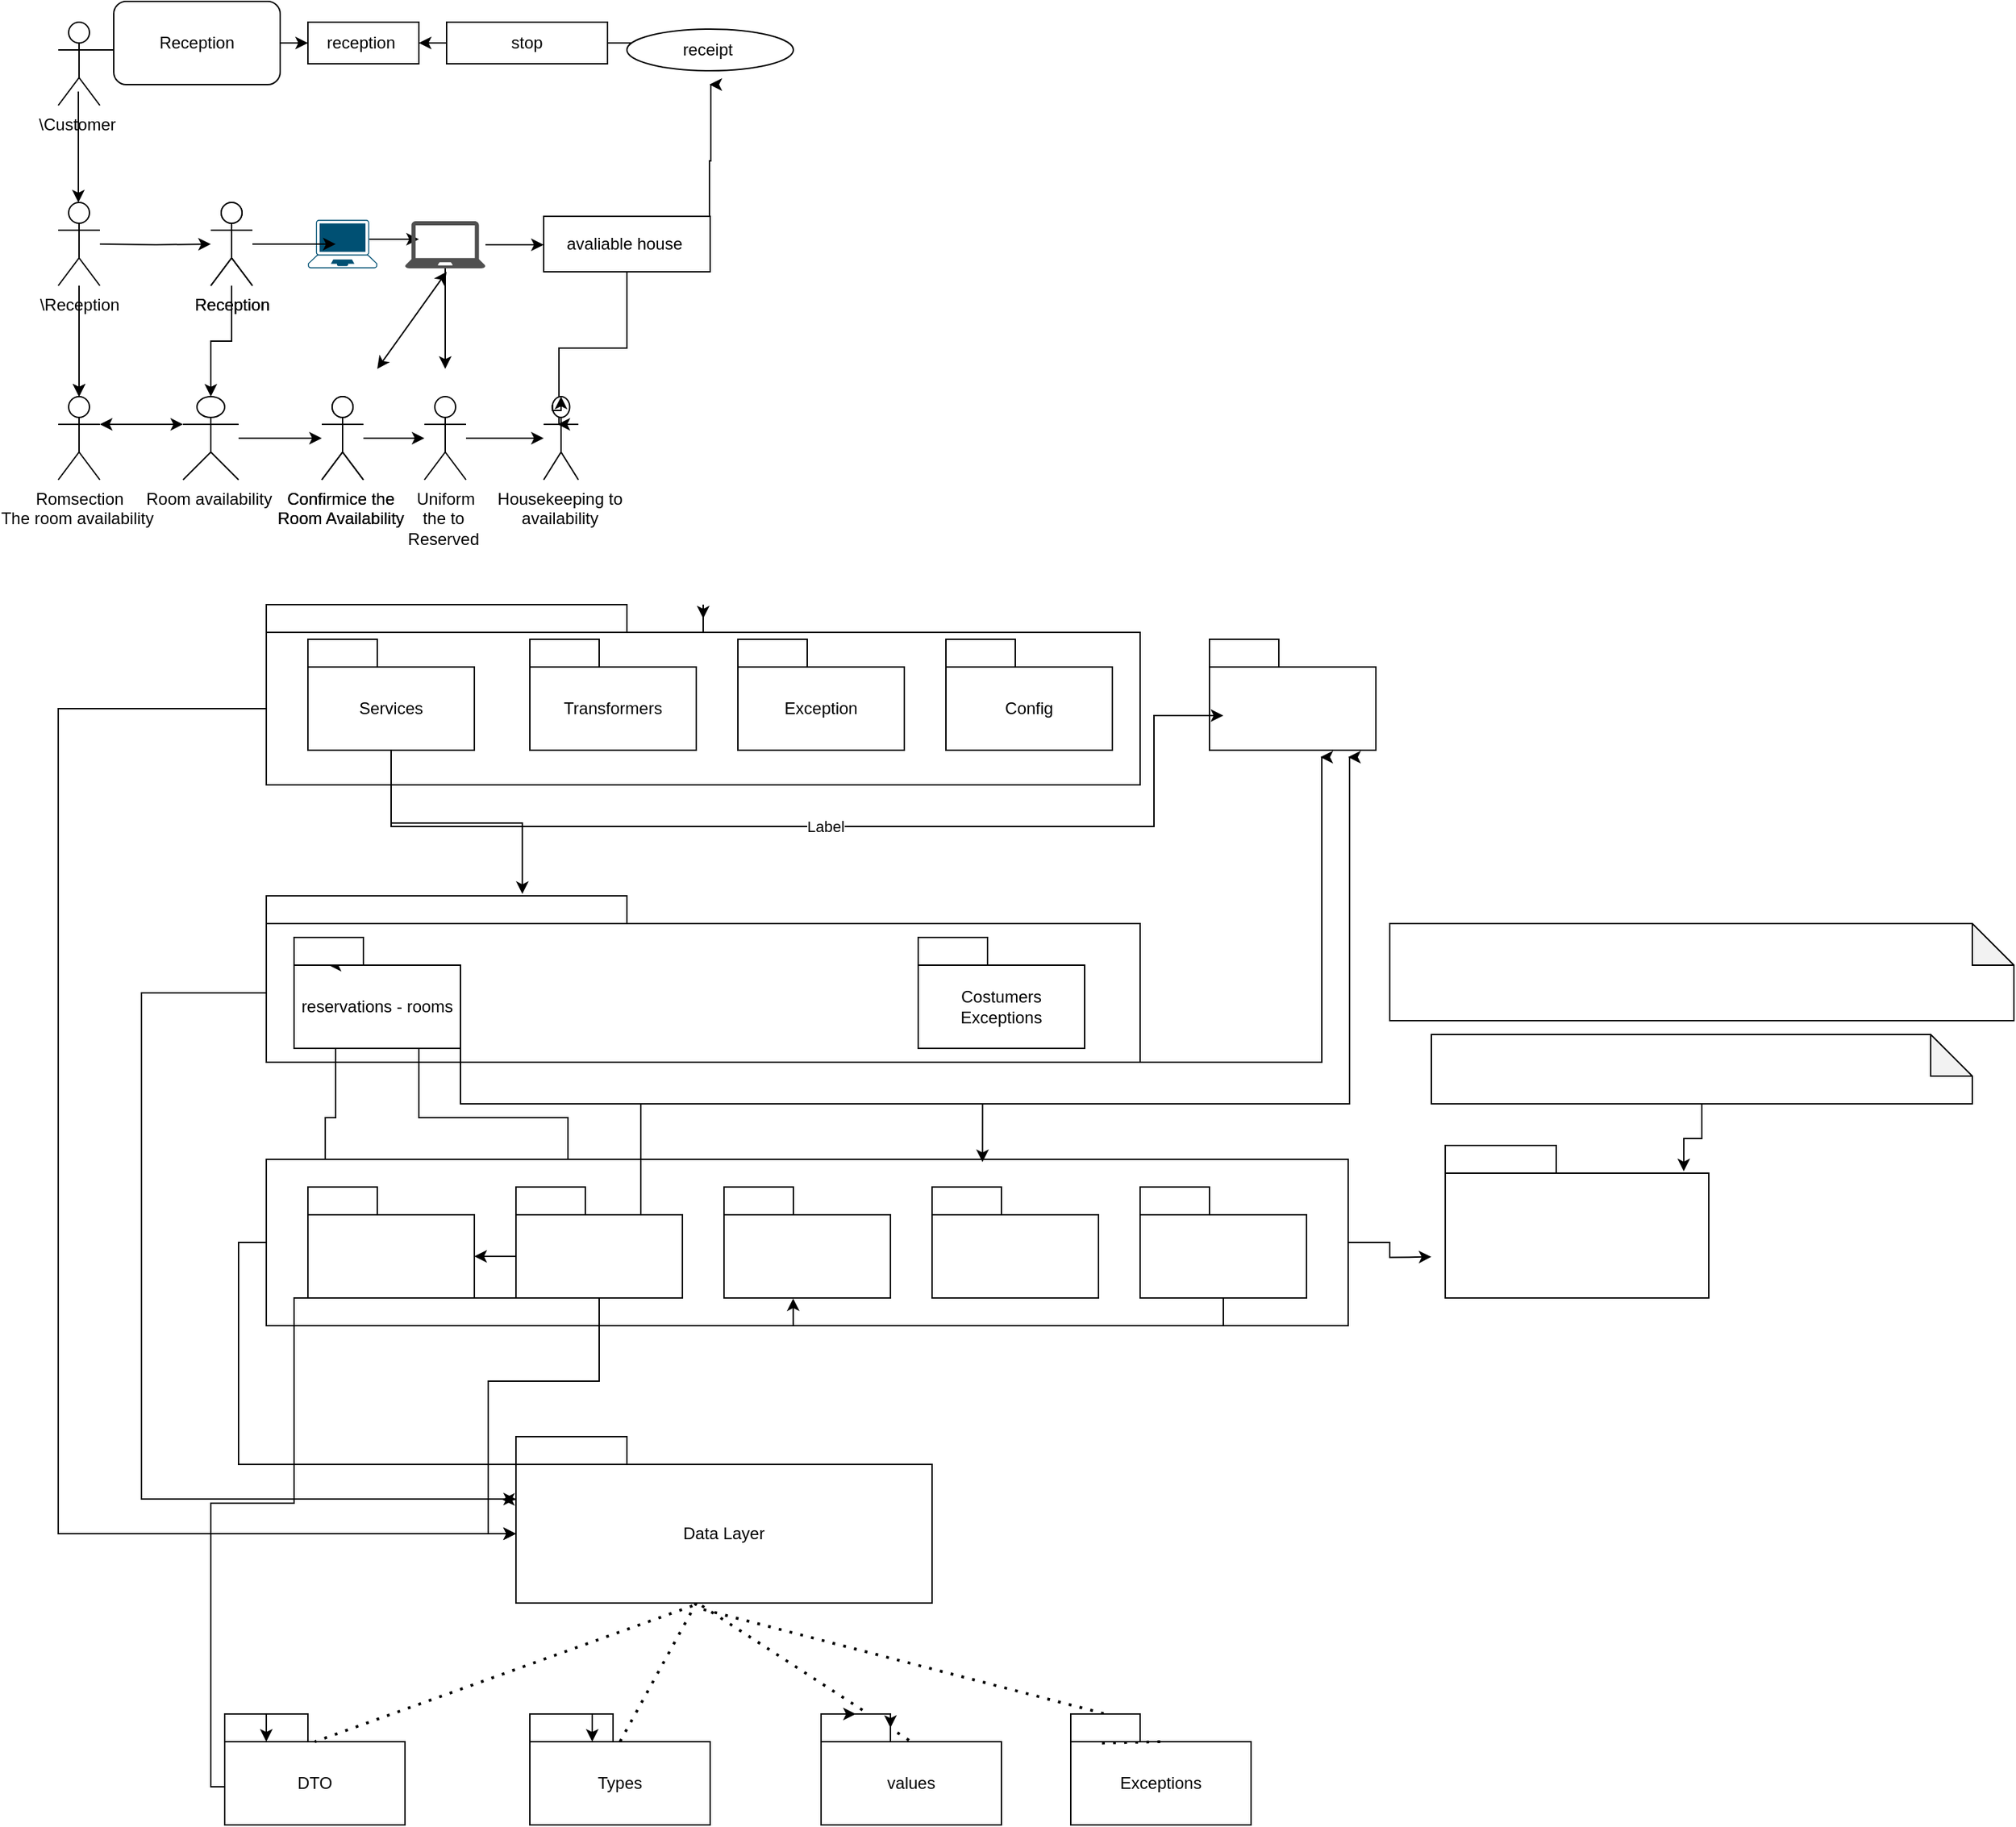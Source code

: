 <mxfile version="26.0.5">
  <diagram name="Page-1" id="pwZF1fmiWI_HokIm1GMl">
    <mxGraphModel dx="1094" dy="617" grid="1" gridSize="10" guides="1" tooltips="1" connect="1" arrows="1" fold="1" page="1" pageScale="1" pageWidth="850" pageHeight="1100" math="0" shadow="0">
      <root>
        <mxCell id="0" />
        <mxCell id="1" parent="0" />
        <mxCell id="9j3O-kGa8PUBj-ueTTgq-31" style="edgeStyle=orthogonalEdgeStyle;rounded=0;orthogonalLoop=1;jettySize=auto;html=1;entryX=0;entryY=0.5;entryDx=0;entryDy=0;" edge="1" parent="1">
          <mxGeometry relative="1" as="geometry">
            <mxPoint x="80" y="170" as="sourcePoint" />
            <mxPoint x="160" y="170" as="targetPoint" />
          </mxGeometry>
        </mxCell>
        <mxCell id="9j3O-kGa8PUBj-ueTTgq-32" style="edgeStyle=orthogonalEdgeStyle;rounded=0;orthogonalLoop=1;jettySize=auto;html=1;" edge="1" parent="1">
          <mxGeometry relative="1" as="geometry">
            <mxPoint x="64.5" y="280" as="targetPoint" />
            <mxPoint x="64.5" y="200" as="sourcePoint" />
          </mxGeometry>
        </mxCell>
        <mxCell id="9j3O-kGa8PUBj-ueTTgq-37" value="" style="edgeStyle=orthogonalEdgeStyle;rounded=0;orthogonalLoop=1;jettySize=auto;html=1;" edge="1" parent="1" target="9j3O-kGa8PUBj-ueTTgq-36">
          <mxGeometry relative="1" as="geometry">
            <mxPoint x="80" y="310" as="sourcePoint" />
          </mxGeometry>
        </mxCell>
        <mxCell id="9j3O-kGa8PUBj-ueTTgq-36" value="Reception" style="shape=umlActor;verticalLabelPosition=bottom;verticalAlign=top;html=1;outlineConnect=0;" vertex="1" parent="1">
          <mxGeometry x="160" y="280" width="30" height="60" as="geometry" />
        </mxCell>
        <mxCell id="9j3O-kGa8PUBj-ueTTgq-41" style="edgeStyle=orthogonalEdgeStyle;rounded=0;orthogonalLoop=1;jettySize=auto;html=1;exitX=0.885;exitY=0.4;exitDx=0;exitDy=0;exitPerimeter=0;" edge="1" parent="1" source="9j3O-kGa8PUBj-ueTTgq-38">
          <mxGeometry relative="1" as="geometry">
            <mxPoint x="310" y="307" as="targetPoint" />
          </mxGeometry>
        </mxCell>
        <mxCell id="9j3O-kGa8PUBj-ueTTgq-38" value="" style="points=[[0.13,0.02,0],[0.5,0,0],[0.87,0.02,0],[0.885,0.4,0],[0.985,0.985,0],[0.5,1,0],[0.015,0.985,0],[0.115,0.4,0]];verticalLabelPosition=bottom;sketch=0;html=1;verticalAlign=top;aspect=fixed;align=center;pointerEvents=1;shape=mxgraph.cisco19.laptop;fillColor=#005073;strokeColor=none;" vertex="1" parent="1">
          <mxGeometry x="230" y="292.5" width="50" height="35" as="geometry" />
        </mxCell>
        <mxCell id="9j3O-kGa8PUBj-ueTTgq-86" value="" style="edgeStyle=orthogonalEdgeStyle;rounded=0;orthogonalLoop=1;jettySize=auto;html=1;" edge="1" parent="1" source="9j3O-kGa8PUBj-ueTTgq-39" target="9j3O-kGa8PUBj-ueTTgq-81">
          <mxGeometry relative="1" as="geometry" />
        </mxCell>
        <mxCell id="9j3O-kGa8PUBj-ueTTgq-39" value="Reception" style="rounded=1;whiteSpace=wrap;html=1;" vertex="1" parent="1">
          <mxGeometry x="90" y="135" width="120" height="60" as="geometry" />
        </mxCell>
        <mxCell id="9j3O-kGa8PUBj-ueTTgq-40" style="edgeStyle=orthogonalEdgeStyle;rounded=0;orthogonalLoop=1;jettySize=auto;html=1;entryX=0.4;entryY=0.5;entryDx=0;entryDy=0;entryPerimeter=0;" edge="1" parent="1" source="9j3O-kGa8PUBj-ueTTgq-36" target="9j3O-kGa8PUBj-ueTTgq-38">
          <mxGeometry relative="1" as="geometry" />
        </mxCell>
        <mxCell id="9j3O-kGa8PUBj-ueTTgq-43" style="edgeStyle=orthogonalEdgeStyle;rounded=0;orthogonalLoop=1;jettySize=auto;html=1;" edge="1" parent="1" source="9j3O-kGa8PUBj-ueTTgq-42">
          <mxGeometry relative="1" as="geometry">
            <mxPoint x="400" y="310.5" as="targetPoint" />
          </mxGeometry>
        </mxCell>
        <mxCell id="9j3O-kGa8PUBj-ueTTgq-45" style="edgeStyle=orthogonalEdgeStyle;rounded=0;orthogonalLoop=1;jettySize=auto;html=1;" edge="1" parent="1" source="9j3O-kGa8PUBj-ueTTgq-42">
          <mxGeometry relative="1" as="geometry">
            <mxPoint x="329" y="400" as="targetPoint" />
          </mxGeometry>
        </mxCell>
        <mxCell id="9j3O-kGa8PUBj-ueTTgq-42" value="" style="sketch=0;pointerEvents=1;shadow=0;dashed=0;html=1;strokeColor=none;fillColor=#505050;labelPosition=center;verticalLabelPosition=bottom;verticalAlign=top;outlineConnect=0;align=center;shape=mxgraph.office.devices.laptop;" vertex="1" parent="1">
          <mxGeometry x="300" y="293.5" width="58" height="34" as="geometry" />
        </mxCell>
        <mxCell id="9j3O-kGa8PUBj-ueTTgq-44" value="" style="endArrow=classic;startArrow=classic;html=1;rounded=0;" edge="1" parent="1">
          <mxGeometry width="50" height="50" relative="1" as="geometry">
            <mxPoint x="280" y="400" as="sourcePoint" />
            <mxPoint x="330" y="330" as="targetPoint" />
          </mxGeometry>
        </mxCell>
        <mxCell id="9j3O-kGa8PUBj-ueTTgq-75" style="edgeStyle=orthogonalEdgeStyle;rounded=0;orthogonalLoop=1;jettySize=auto;html=1;" edge="1" parent="1" source="9j3O-kGa8PUBj-ueTTgq-46">
          <mxGeometry relative="1" as="geometry">
            <mxPoint x="410" y="440" as="targetPoint" />
            <Array as="points">
              <mxPoint x="460" y="385" />
              <mxPoint x="411" y="385" />
            </Array>
          </mxGeometry>
        </mxCell>
        <mxCell id="9j3O-kGa8PUBj-ueTTgq-76" style="edgeStyle=orthogonalEdgeStyle;rounded=0;orthogonalLoop=1;jettySize=auto;html=1;" edge="1" parent="1">
          <mxGeometry relative="1" as="geometry">
            <mxPoint x="519.5" y="195" as="targetPoint" />
            <mxPoint x="519.5" y="305" as="sourcePoint" />
            <Array as="points">
              <mxPoint x="519.5" y="250" />
              <mxPoint x="520.5" y="250" />
            </Array>
          </mxGeometry>
        </mxCell>
        <mxCell id="9j3O-kGa8PUBj-ueTTgq-46" value="avaliable house&amp;nbsp;" style="rounded=0;whiteSpace=wrap;html=1;" vertex="1" parent="1">
          <mxGeometry x="400" y="290" width="120" height="40" as="geometry" />
        </mxCell>
        <mxCell id="9j3O-kGa8PUBj-ueTTgq-55" value="" style="edgeStyle=orthogonalEdgeStyle;rounded=0;orthogonalLoop=1;jettySize=auto;html=1;" edge="1" parent="1" source="9j3O-kGa8PUBj-ueTTgq-50" target="9j3O-kGa8PUBj-ueTTgq-52">
          <mxGeometry relative="1" as="geometry" />
        </mxCell>
        <mxCell id="9j3O-kGa8PUBj-ueTTgq-56" value="" style="edgeStyle=orthogonalEdgeStyle;rounded=0;orthogonalLoop=1;jettySize=auto;html=1;" edge="1" parent="1" source="9j3O-kGa8PUBj-ueTTgq-50" target="9j3O-kGa8PUBj-ueTTgq-52">
          <mxGeometry relative="1" as="geometry" />
        </mxCell>
        <mxCell id="9j3O-kGa8PUBj-ueTTgq-50" value="\Reception" style="shape=umlActor;verticalLabelPosition=bottom;verticalAlign=top;html=1;outlineConnect=0;" vertex="1" parent="1">
          <mxGeometry x="50" y="280" width="30" height="60" as="geometry" />
        </mxCell>
        <mxCell id="9j3O-kGa8PUBj-ueTTgq-52" value="Romsection&lt;div&gt;The room availability&amp;nbsp;&lt;/div&gt;" style="shape=umlActor;verticalLabelPosition=bottom;verticalAlign=top;html=1;outlineConnect=0;" vertex="1" parent="1">
          <mxGeometry x="50" y="420" width="30" height="60" as="geometry" />
        </mxCell>
        <mxCell id="9j3O-kGa8PUBj-ueTTgq-68" value="" style="edgeStyle=orthogonalEdgeStyle;rounded=0;orthogonalLoop=1;jettySize=auto;html=1;" edge="1" parent="1" source="9j3O-kGa8PUBj-ueTTgq-59" target="9j3O-kGa8PUBj-ueTTgq-64">
          <mxGeometry relative="1" as="geometry" />
        </mxCell>
        <mxCell id="9j3O-kGa8PUBj-ueTTgq-57" value="" style="endArrow=classic;startArrow=classic;html=1;rounded=0;entryX=0;entryY=0.333;entryDx=0;entryDy=0;entryPerimeter=0;" edge="1" parent="1" target="9j3O-kGa8PUBj-ueTTgq-59">
          <mxGeometry width="50" height="50" relative="1" as="geometry">
            <mxPoint x="80" y="440" as="sourcePoint" />
            <mxPoint x="140" y="440" as="targetPoint" />
          </mxGeometry>
        </mxCell>
        <mxCell id="9j3O-kGa8PUBj-ueTTgq-59" value="Room availability&amp;nbsp;" style="shape=umlActor;verticalLabelPosition=bottom;verticalAlign=top;html=1;outlineConnect=0;" vertex="1" parent="1">
          <mxGeometry x="140" y="420" width="40" height="60" as="geometry" />
        </mxCell>
        <mxCell id="9j3O-kGa8PUBj-ueTTgq-61" style="edgeStyle=orthogonalEdgeStyle;rounded=0;orthogonalLoop=1;jettySize=auto;html=1;entryX=0.5;entryY=0;entryDx=0;entryDy=0;entryPerimeter=0;" edge="1" parent="1" source="9j3O-kGa8PUBj-ueTTgq-36" target="9j3O-kGa8PUBj-ueTTgq-59">
          <mxGeometry relative="1" as="geometry" />
        </mxCell>
        <mxCell id="9j3O-kGa8PUBj-ueTTgq-63" value="Reception" style="shape=umlActor;verticalLabelPosition=bottom;verticalAlign=top;html=1;outlineConnect=0;" vertex="1" parent="1">
          <mxGeometry x="160" y="280" width="30" height="60" as="geometry" />
        </mxCell>
        <mxCell id="9j3O-kGa8PUBj-ueTTgq-64" value="Confirmice the&amp;nbsp;&lt;div&gt;Room Availability&amp;nbsp;&lt;div&gt;&lt;br&gt;&lt;/div&gt;&lt;/div&gt;" style="shape=umlActor;verticalLabelPosition=bottom;verticalAlign=top;html=1;outlineConnect=0;" vertex="1" parent="1">
          <mxGeometry x="240" y="420" width="30" height="60" as="geometry" />
        </mxCell>
        <mxCell id="9j3O-kGa8PUBj-ueTTgq-72" value="" style="edgeStyle=orthogonalEdgeStyle;rounded=0;orthogonalLoop=1;jettySize=auto;html=1;" edge="1" parent="1" source="9j3O-kGa8PUBj-ueTTgq-69" target="9j3O-kGa8PUBj-ueTTgq-70">
          <mxGeometry relative="1" as="geometry" />
        </mxCell>
        <mxCell id="9j3O-kGa8PUBj-ueTTgq-69" value="Confirmice the&amp;nbsp;&lt;div&gt;Room Availability&amp;nbsp;&lt;div&gt;&lt;br&gt;&lt;/div&gt;&lt;/div&gt;" style="shape=umlActor;verticalLabelPosition=bottom;verticalAlign=top;html=1;outlineConnect=0;" vertex="1" parent="1">
          <mxGeometry x="240" y="420" width="30" height="60" as="geometry" />
        </mxCell>
        <mxCell id="9j3O-kGa8PUBj-ueTTgq-74" value="" style="edgeStyle=orthogonalEdgeStyle;rounded=0;orthogonalLoop=1;jettySize=auto;html=1;" edge="1" parent="1" source="9j3O-kGa8PUBj-ueTTgq-70" target="9j3O-kGa8PUBj-ueTTgq-73">
          <mxGeometry relative="1" as="geometry">
            <Array as="points">
              <mxPoint x="400" y="440" />
              <mxPoint x="400" y="440" />
            </Array>
          </mxGeometry>
        </mxCell>
        <mxCell id="9j3O-kGa8PUBj-ueTTgq-70" value="&lt;div&gt;&lt;div&gt;Uniform&lt;/div&gt;&lt;/div&gt;&lt;div&gt;the to&amp;nbsp;&lt;/div&gt;&lt;div&gt;Reserved&amp;nbsp;&lt;/div&gt;" style="shape=umlActor;verticalLabelPosition=bottom;verticalAlign=top;html=1;outlineConnect=0;" vertex="1" parent="1">
          <mxGeometry x="314" y="420" width="30" height="60" as="geometry" />
        </mxCell>
        <mxCell id="9j3O-kGa8PUBj-ueTTgq-73" value="&lt;div&gt;&lt;div&gt;Housekeeping to&amp;nbsp;&lt;/div&gt;&lt;/div&gt;&lt;div&gt;availability&amp;nbsp;&lt;/div&gt;" style="shape=umlActor;verticalLabelPosition=bottom;verticalAlign=top;html=1;outlineConnect=0;" vertex="1" parent="1">
          <mxGeometry x="400" y="420" width="25" height="60" as="geometry" />
        </mxCell>
        <mxCell id="9j3O-kGa8PUBj-ueTTgq-80" value="" style="edgeStyle=orthogonalEdgeStyle;rounded=0;orthogonalLoop=1;jettySize=auto;html=1;" edge="1" parent="1" source="9j3O-kGa8PUBj-ueTTgq-78" target="9j3O-kGa8PUBj-ueTTgq-79">
          <mxGeometry relative="1" as="geometry" />
        </mxCell>
        <mxCell id="9j3O-kGa8PUBj-ueTTgq-87" value="" style="edgeStyle=orthogonalEdgeStyle;rounded=0;orthogonalLoop=1;jettySize=auto;html=1;" edge="1" parent="1" source="9j3O-kGa8PUBj-ueTTgq-78" target="9j3O-kGa8PUBj-ueTTgq-81">
          <mxGeometry relative="1" as="geometry" />
        </mxCell>
        <mxCell id="9j3O-kGa8PUBj-ueTTgq-78" value="stop" style="rounded=0;whiteSpace=wrap;html=1;" vertex="1" parent="1">
          <mxGeometry x="330" y="150" width="116" height="30" as="geometry" />
        </mxCell>
        <mxCell id="9j3O-kGa8PUBj-ueTTgq-79" value="receipt&amp;nbsp;" style="ellipse;whiteSpace=wrap;html=1;" vertex="1" parent="1">
          <mxGeometry x="460" y="155" width="120" height="30" as="geometry" />
        </mxCell>
        <mxCell id="9j3O-kGa8PUBj-ueTTgq-81" value="reception&amp;nbsp;" style="rounded=0;whiteSpace=wrap;html=1;" vertex="1" parent="1">
          <mxGeometry x="230" y="150" width="80" height="30" as="geometry" />
        </mxCell>
        <mxCell id="9j3O-kGa8PUBj-ueTTgq-58" value="\Customer&amp;nbsp;" style="shape=umlActor;verticalLabelPosition=bottom;verticalAlign=top;html=1;outlineConnect=0;" vertex="1" parent="1">
          <mxGeometry x="50" y="150" width="30" height="60" as="geometry" />
        </mxCell>
        <mxCell id="9j3O-kGa8PUBj-ueTTgq-90" style="edgeStyle=orthogonalEdgeStyle;rounded=0;orthogonalLoop=1;jettySize=auto;html=1;exitX=0.25;exitY=0.1;exitDx=0;exitDy=0;exitPerimeter=0;entryX=0.5;entryY=0;entryDx=0;entryDy=0;entryPerimeter=0;" edge="1" parent="1" source="9j3O-kGa8PUBj-ueTTgq-73" target="9j3O-kGa8PUBj-ueTTgq-73">
          <mxGeometry relative="1" as="geometry">
            <Array as="points">
              <mxPoint x="406" y="430" />
            </Array>
          </mxGeometry>
        </mxCell>
        <mxCell id="9j3O-kGa8PUBj-ueTTgq-93" style="edgeStyle=orthogonalEdgeStyle;rounded=0;orthogonalLoop=1;jettySize=auto;html=1;exitX=0;exitY=0.5;exitDx=0;exitDy=0;entryX=0;entryY=0.5;entryDx=0;entryDy=0;" edge="1" parent="1" source="9j3O-kGa8PUBj-ueTTgq-95" target="9j3O-kGa8PUBj-ueTTgq-165">
          <mxGeometry relative="1" as="geometry">
            <Array as="points">
              <mxPoint x="50" y="645" />
              <mxPoint x="50" y="1240" />
            </Array>
          </mxGeometry>
        </mxCell>
        <mxCell id="9j3O-kGa8PUBj-ueTTgq-94" style="edgeStyle=orthogonalEdgeStyle;rounded=0;orthogonalLoop=1;jettySize=auto;html=1;" edge="1" parent="1" source="9j3O-kGa8PUBj-ueTTgq-95">
          <mxGeometry relative="1" as="geometry">
            <mxPoint x="515" y="580" as="targetPoint" />
          </mxGeometry>
        </mxCell>
        <mxCell id="9j3O-kGa8PUBj-ueTTgq-95" value="" style="rounded=0;whiteSpace=wrap;html=1;" vertex="1" parent="1">
          <mxGeometry x="200" y="590" width="630" height="110" as="geometry" />
        </mxCell>
        <mxCell id="9j3O-kGa8PUBj-ueTTgq-96" value="Services" style="rounded=0;whiteSpace=wrap;html=1;" vertex="1" parent="1">
          <mxGeometry x="230" y="615" width="120" height="60" as="geometry" />
        </mxCell>
        <mxCell id="9j3O-kGa8PUBj-ueTTgq-97" value="Transformers" style="rounded=0;whiteSpace=wrap;html=1;" vertex="1" parent="1">
          <mxGeometry x="390" y="615" width="120" height="60" as="geometry" />
        </mxCell>
        <mxCell id="9j3O-kGa8PUBj-ueTTgq-98" value="Exception" style="rounded=0;whiteSpace=wrap;html=1;" vertex="1" parent="1">
          <mxGeometry x="540" y="615" width="120" height="60" as="geometry" />
        </mxCell>
        <mxCell id="9j3O-kGa8PUBj-ueTTgq-99" value="Config" style="rounded=0;whiteSpace=wrap;html=1;" vertex="1" parent="1">
          <mxGeometry x="690" y="615" width="120" height="60" as="geometry" />
        </mxCell>
        <mxCell id="9j3O-kGa8PUBj-ueTTgq-100" style="edgeStyle=orthogonalEdgeStyle;rounded=0;orthogonalLoop=1;jettySize=auto;html=1;exitX=0;exitY=0.5;exitDx=0;exitDy=0;entryX=0;entryY=0.25;entryDx=0;entryDy=0;" edge="1" parent="1" source="9j3O-kGa8PUBj-ueTTgq-101" target="9j3O-kGa8PUBj-ueTTgq-165">
          <mxGeometry relative="1" as="geometry">
            <Array as="points">
              <mxPoint x="110" y="850" />
              <mxPoint x="110" y="1215" />
            </Array>
          </mxGeometry>
        </mxCell>
        <mxCell id="9j3O-kGa8PUBj-ueTTgq-101" value="" style="rounded=0;whiteSpace=wrap;html=1;" vertex="1" parent="1">
          <mxGeometry x="200" y="800" width="630" height="100" as="geometry" />
        </mxCell>
        <mxCell id="9j3O-kGa8PUBj-ueTTgq-102" style="edgeStyle=orthogonalEdgeStyle;rounded=0;orthogonalLoop=1;jettySize=auto;html=1;exitX=0.75;exitY=1;exitDx=0;exitDy=0;entryX=0.75;entryY=0;entryDx=0;entryDy=0;" edge="1" parent="1" source="9j3O-kGa8PUBj-ueTTgq-105" target="9j3O-kGa8PUBj-ueTTgq-131">
          <mxGeometry relative="1" as="geometry">
            <Array as="points">
              <mxPoint x="310" y="940" />
              <mxPoint x="418" y="940" />
            </Array>
          </mxGeometry>
        </mxCell>
        <mxCell id="9j3O-kGa8PUBj-ueTTgq-103" style="edgeStyle=orthogonalEdgeStyle;rounded=0;orthogonalLoop=1;jettySize=auto;html=1;exitX=0.25;exitY=1;exitDx=0;exitDy=0;entryX=0.25;entryY=0;entryDx=0;entryDy=0;" edge="1" parent="1" source="9j3O-kGa8PUBj-ueTTgq-105" target="9j3O-kGa8PUBj-ueTTgq-130">
          <mxGeometry relative="1" as="geometry" />
        </mxCell>
        <mxCell id="9j3O-kGa8PUBj-ueTTgq-104" style="edgeStyle=orthogonalEdgeStyle;rounded=0;orthogonalLoop=1;jettySize=auto;html=1;exitX=1;exitY=0.5;exitDx=0;exitDy=0;" edge="1" parent="1" source="9j3O-kGa8PUBj-ueTTgq-105">
          <mxGeometry relative="1" as="geometry">
            <mxPoint x="960" y="680" as="targetPoint" />
            <Array as="points">
              <mxPoint x="340" y="900" />
              <mxPoint x="961" y="900" />
              <mxPoint x="961" y="680" />
            </Array>
          </mxGeometry>
        </mxCell>
        <mxCell id="9j3O-kGa8PUBj-ueTTgq-105" value="reservations - rooms" style="rounded=0;whiteSpace=wrap;html=1;" vertex="1" parent="1">
          <mxGeometry x="220" y="830" width="120" height="60" as="geometry" />
        </mxCell>
        <mxCell id="9j3O-kGa8PUBj-ueTTgq-106" value="Costumers Exceptions" style="rounded=0;whiteSpace=wrap;html=1;" vertex="1" parent="1">
          <mxGeometry x="670" y="830" width="120" height="60" as="geometry" />
        </mxCell>
        <mxCell id="9j3O-kGa8PUBj-ueTTgq-107" value="" style="rounded=0;whiteSpace=wrap;html=1;" vertex="1" parent="1">
          <mxGeometry x="220" y="810" width="50" height="20" as="geometry" />
        </mxCell>
        <mxCell id="9j3O-kGa8PUBj-ueTTgq-108" style="edgeStyle=orthogonalEdgeStyle;rounded=0;orthogonalLoop=1;jettySize=auto;html=1;exitX=0.75;exitY=1;exitDx=0;exitDy=0;entryX=0.5;entryY=1;entryDx=0;entryDy=0;" edge="1" parent="1" source="9j3O-kGa8PUBj-ueTTgq-107" target="9j3O-kGa8PUBj-ueTTgq-107">
          <mxGeometry relative="1" as="geometry" />
        </mxCell>
        <mxCell id="9j3O-kGa8PUBj-ueTTgq-109" value="" style="rounded=0;whiteSpace=wrap;html=1;" vertex="1" parent="1">
          <mxGeometry x="220" y="810" width="50" height="20" as="geometry" />
        </mxCell>
        <mxCell id="9j3O-kGa8PUBj-ueTTgq-110" value="" style="whiteSpace=wrap;html=1;" vertex="1" parent="1">
          <mxGeometry x="670" y="810" width="50" height="20" as="geometry" />
        </mxCell>
        <mxCell id="9j3O-kGa8PUBj-ueTTgq-111" value="" style="rounded=0;whiteSpace=wrap;html=1;" vertex="1" parent="1">
          <mxGeometry x="230" y="595" width="50" height="20" as="geometry" />
        </mxCell>
        <mxCell id="9j3O-kGa8PUBj-ueTTgq-112" value="" style="rounded=0;whiteSpace=wrap;html=1;" vertex="1" parent="1">
          <mxGeometry x="390" y="595" width="50" height="20" as="geometry" />
        </mxCell>
        <mxCell id="9j3O-kGa8PUBj-ueTTgq-113" value="" style="rounded=0;whiteSpace=wrap;html=1;" vertex="1" parent="1">
          <mxGeometry x="540" y="595" width="50" height="20" as="geometry" />
        </mxCell>
        <mxCell id="9j3O-kGa8PUBj-ueTTgq-114" value="" style="rounded=0;whiteSpace=wrap;html=1;" vertex="1" parent="1">
          <mxGeometry x="690" y="595" width="50" height="20" as="geometry" />
        </mxCell>
        <mxCell id="9j3O-kGa8PUBj-ueTTgq-115" value="" style="rounded=0;whiteSpace=wrap;html=1;" vertex="1" parent="1">
          <mxGeometry x="880" y="615" width="120" height="60" as="geometry" />
        </mxCell>
        <mxCell id="9j3O-kGa8PUBj-ueTTgq-116" value="" style="rounded=0;whiteSpace=wrap;html=1;" vertex="1" parent="1">
          <mxGeometry x="880" y="595" width="50" height="20" as="geometry" />
        </mxCell>
        <mxCell id="9j3O-kGa8PUBj-ueTTgq-117" value="" style="rounded=0;whiteSpace=wrap;html=1;" vertex="1" parent="1">
          <mxGeometry x="200" y="780" width="260" height="20" as="geometry" />
        </mxCell>
        <mxCell id="9j3O-kGa8PUBj-ueTTgq-118" value="" style="rounded=0;whiteSpace=wrap;html=1;" vertex="1" parent="1">
          <mxGeometry x="200" y="570" width="260" height="20" as="geometry" />
        </mxCell>
        <mxCell id="9j3O-kGa8PUBj-ueTTgq-119" style="edgeStyle=orthogonalEdgeStyle;rounded=0;orthogonalLoop=1;jettySize=auto;html=1;exitX=1;exitY=0.5;exitDx=0;exitDy=0;" edge="1" parent="1" source="9j3O-kGa8PUBj-ueTTgq-121">
          <mxGeometry relative="1" as="geometry">
            <mxPoint x="1040" y="1040.333" as="targetPoint" />
          </mxGeometry>
        </mxCell>
        <mxCell id="9j3O-kGa8PUBj-ueTTgq-120" style="edgeStyle=orthogonalEdgeStyle;rounded=0;orthogonalLoop=1;jettySize=auto;html=1;exitX=0;exitY=0.5;exitDx=0;exitDy=0;" edge="1" parent="1" source="9j3O-kGa8PUBj-ueTTgq-121">
          <mxGeometry relative="1" as="geometry">
            <mxPoint x="370" y="1215.333" as="targetPoint" />
            <Array as="points">
              <mxPoint x="180" y="1030" />
              <mxPoint x="180" y="1190" />
              <mxPoint x="380" y="1190" />
              <mxPoint x="380" y="1215" />
            </Array>
          </mxGeometry>
        </mxCell>
        <mxCell id="9j3O-kGa8PUBj-ueTTgq-121" value="" style="rounded=0;whiteSpace=wrap;html=1;" vertex="1" parent="1">
          <mxGeometry x="200" y="970" width="780" height="120" as="geometry" />
        </mxCell>
        <mxCell id="9j3O-kGa8PUBj-ueTTgq-122" value="" style="rounded=0;whiteSpace=wrap;html=1;" vertex="1" parent="1">
          <mxGeometry x="230" y="1010" width="120" height="60" as="geometry" />
        </mxCell>
        <mxCell id="9j3O-kGa8PUBj-ueTTgq-123" style="edgeStyle=orthogonalEdgeStyle;rounded=0;orthogonalLoop=1;jettySize=auto;html=1;" edge="1" parent="1" source="9j3O-kGa8PUBj-ueTTgq-126">
          <mxGeometry relative="1" as="geometry">
            <mxPoint x="350" y="1040" as="targetPoint" />
          </mxGeometry>
        </mxCell>
        <mxCell id="9j3O-kGa8PUBj-ueTTgq-124" style="edgeStyle=orthogonalEdgeStyle;rounded=0;orthogonalLoop=1;jettySize=auto;html=1;exitX=0.75;exitY=0;exitDx=0;exitDy=0;" edge="1" parent="1" source="9j3O-kGa8PUBj-ueTTgq-126">
          <mxGeometry relative="1" as="geometry">
            <mxPoint x="980" y="680" as="targetPoint" />
            <Array as="points">
              <mxPoint x="470" y="930" />
              <mxPoint x="981" y="930" />
              <mxPoint x="981" y="680" />
            </Array>
          </mxGeometry>
        </mxCell>
        <mxCell id="9j3O-kGa8PUBj-ueTTgq-125" style="edgeStyle=orthogonalEdgeStyle;rounded=0;orthogonalLoop=1;jettySize=auto;html=1;exitX=0.5;exitY=1;exitDx=0;exitDy=0;entryX=0;entryY=0.75;entryDx=0;entryDy=0;" edge="1" parent="1">
          <mxGeometry relative="1" as="geometry">
            <mxPoint x="450" y="1057.5" as="sourcePoint" />
            <mxPoint x="180" y="1422.5" as="targetPoint" />
            <Array as="points">
              <mxPoint x="450" y="1070" />
              <mxPoint x="220" y="1070" />
              <mxPoint x="220" y="1218" />
              <mxPoint x="160" y="1218" />
              <mxPoint x="160" y="1423" />
            </Array>
          </mxGeometry>
        </mxCell>
        <mxCell id="9j3O-kGa8PUBj-ueTTgq-126" value="" style="rounded=0;whiteSpace=wrap;html=1;" vertex="1" parent="1">
          <mxGeometry x="380" y="1010" width="120" height="60" as="geometry" />
        </mxCell>
        <mxCell id="9j3O-kGa8PUBj-ueTTgq-127" value="" style="rounded=0;whiteSpace=wrap;html=1;" vertex="1" parent="1">
          <mxGeometry x="530" y="1010" width="120" height="60" as="geometry" />
        </mxCell>
        <mxCell id="9j3O-kGa8PUBj-ueTTgq-128" value="" style="rounded=0;whiteSpace=wrap;html=1;" vertex="1" parent="1">
          <mxGeometry x="680" y="1010" width="120" height="60" as="geometry" />
        </mxCell>
        <mxCell id="9j3O-kGa8PUBj-ueTTgq-129" value="" style="rounded=0;whiteSpace=wrap;html=1;" vertex="1" parent="1">
          <mxGeometry x="830" y="1010" width="120" height="60" as="geometry" />
        </mxCell>
        <mxCell id="9j3O-kGa8PUBj-ueTTgq-130" value="" style="rounded=0;whiteSpace=wrap;html=1;" vertex="1" parent="1">
          <mxGeometry x="230" y="990" width="50" height="20" as="geometry" />
        </mxCell>
        <mxCell id="9j3O-kGa8PUBj-ueTTgq-131" value="" style="rounded=0;whiteSpace=wrap;html=1;" vertex="1" parent="1">
          <mxGeometry x="380" y="990" width="50" height="20" as="geometry" />
        </mxCell>
        <mxCell id="9j3O-kGa8PUBj-ueTTgq-132" value="" style="rounded=0;whiteSpace=wrap;html=1;" vertex="1" parent="1">
          <mxGeometry x="530" y="990" width="50" height="20" as="geometry" />
        </mxCell>
        <mxCell id="9j3O-kGa8PUBj-ueTTgq-133" value="" style="rounded=0;whiteSpace=wrap;html=1;" vertex="1" parent="1">
          <mxGeometry x="680" y="990" width="50" height="20" as="geometry" />
        </mxCell>
        <mxCell id="9j3O-kGa8PUBj-ueTTgq-134" value="" style="rounded=0;whiteSpace=wrap;html=1;" vertex="1" parent="1">
          <mxGeometry x="830" y="990" width="50" height="20" as="geometry" />
        </mxCell>
        <mxCell id="9j3O-kGa8PUBj-ueTTgq-135" style="edgeStyle=orthogonalEdgeStyle;rounded=0;orthogonalLoop=1;jettySize=auto;html=1;exitX=0;exitY=0;exitDx=80;exitDy=30;exitPerimeter=0;" edge="1" parent="1" source="9j3O-kGa8PUBj-ueTTgq-136">
          <mxGeometry relative="1" as="geometry">
            <mxPoint x="1070" y="840.333" as="targetPoint" />
          </mxGeometry>
        </mxCell>
        <mxCell id="9j3O-kGa8PUBj-ueTTgq-136" value="" style="shape=note;whiteSpace=wrap;html=1;backgroundOutline=1;darkOpacity=0.05;" vertex="1" parent="1">
          <mxGeometry x="1010" y="800" width="450" height="70" as="geometry" />
        </mxCell>
        <mxCell id="9j3O-kGa8PUBj-ueTTgq-137" value="" style="shape=note;whiteSpace=wrap;html=1;backgroundOutline=1;darkOpacity=0.05;" vertex="1" parent="1">
          <mxGeometry x="1040" y="880" width="390" height="50" as="geometry" />
        </mxCell>
        <mxCell id="9j3O-kGa8PUBj-ueTTgq-138" value="" style="rounded=0;whiteSpace=wrap;html=1;" vertex="1" parent="1">
          <mxGeometry x="1050" y="980" width="190" height="90" as="geometry" />
        </mxCell>
        <mxCell id="9j3O-kGa8PUBj-ueTTgq-139" value="" style="rounded=0;whiteSpace=wrap;html=1;" vertex="1" parent="1">
          <mxGeometry x="1050" y="960" width="80" height="20" as="geometry" />
        </mxCell>
        <mxCell id="9j3O-kGa8PUBj-ueTTgq-140" value="" style="rounded=0;whiteSpace=wrap;html=1;" vertex="1" parent="1">
          <mxGeometry x="380" y="1170" width="80" height="20" as="geometry" />
        </mxCell>
        <mxCell id="9j3O-kGa8PUBj-ueTTgq-141" value="DTO" style="rounded=0;whiteSpace=wrap;html=1;" vertex="1" parent="1">
          <mxGeometry x="170" y="1390" width="130" height="60" as="geometry" />
        </mxCell>
        <mxCell id="9j3O-kGa8PUBj-ueTTgq-142" value="Types" style="rounded=0;whiteSpace=wrap;html=1;" vertex="1" parent="1">
          <mxGeometry x="390" y="1390" width="130" height="60" as="geometry" />
        </mxCell>
        <mxCell id="9j3O-kGa8PUBj-ueTTgq-143" value="values" style="rounded=0;whiteSpace=wrap;html=1;" vertex="1" parent="1">
          <mxGeometry x="600" y="1390" width="130" height="60" as="geometry" />
        </mxCell>
        <mxCell id="9j3O-kGa8PUBj-ueTTgq-144" value="Exceptions" style="rounded=0;whiteSpace=wrap;html=1;" vertex="1" parent="1">
          <mxGeometry x="780" y="1390" width="130" height="60" as="geometry" />
        </mxCell>
        <mxCell id="9j3O-kGa8PUBj-ueTTgq-145" value="" style="endArrow=none;dashed=1;html=1;dashPattern=1 3;strokeWidth=2;rounded=0;entryX=0.5;entryY=0;entryDx=0;entryDy=0;exitX=0.424;exitY=1.02;exitDx=0;exitDy=0;exitPerimeter=0;" edge="1" parent="1" source="9j3O-kGa8PUBj-ueTTgq-165" target="9j3O-kGa8PUBj-ueTTgq-141">
          <mxGeometry width="50" height="50" relative="1" as="geometry">
            <mxPoint x="660" y="1180" as="sourcePoint" />
            <mxPoint x="710" y="1130" as="targetPoint" />
          </mxGeometry>
        </mxCell>
        <mxCell id="9j3O-kGa8PUBj-ueTTgq-146" value="" style="endArrow=none;dashed=1;html=1;dashPattern=1 3;strokeWidth=2;rounded=0;entryX=0.5;entryY=0;entryDx=0;entryDy=0;" edge="1" parent="1" target="9j3O-kGa8PUBj-ueTTgq-142">
          <mxGeometry width="50" height="50" relative="1" as="geometry">
            <mxPoint x="510" y="1290" as="sourcePoint" />
            <mxPoint x="710" y="1130" as="targetPoint" />
          </mxGeometry>
        </mxCell>
        <mxCell id="9j3O-kGa8PUBj-ueTTgq-147" value="" style="endArrow=none;dashed=1;html=1;dashPattern=1 3;strokeWidth=2;rounded=0;entryX=0.5;entryY=0;entryDx=0;entryDy=0;exitX=0.447;exitY=1.02;exitDx=0;exitDy=0;exitPerimeter=0;" edge="1" parent="1" source="9j3O-kGa8PUBj-ueTTgq-165" target="9j3O-kGa8PUBj-ueTTgq-143">
          <mxGeometry width="50" height="50" relative="1" as="geometry">
            <mxPoint x="660" y="1180" as="sourcePoint" />
            <mxPoint x="710" y="1130" as="targetPoint" />
          </mxGeometry>
        </mxCell>
        <mxCell id="9j3O-kGa8PUBj-ueTTgq-148" value="" style="endArrow=none;dashed=1;html=1;dashPattern=1 3;strokeWidth=2;rounded=0;entryX=0.5;entryY=0;entryDx=0;entryDy=0;exitX=0.451;exitY=1.047;exitDx=0;exitDy=0;exitPerimeter=0;" edge="1" parent="1" source="9j3O-kGa8PUBj-ueTTgq-157" target="9j3O-kGa8PUBj-ueTTgq-144">
          <mxGeometry width="50" height="50" relative="1" as="geometry">
            <mxPoint x="660" y="1180" as="sourcePoint" />
            <mxPoint x="710" y="1130" as="targetPoint" />
          </mxGeometry>
        </mxCell>
        <mxCell id="9j3O-kGa8PUBj-ueTTgq-149" value="" style="rounded=0;whiteSpace=wrap;html=1;" vertex="1" parent="1">
          <mxGeometry x="390" y="1370" width="60" height="20" as="geometry" />
        </mxCell>
        <mxCell id="9j3O-kGa8PUBj-ueTTgq-150" value="" style="rounded=0;whiteSpace=wrap;html=1;" vertex="1" parent="1">
          <mxGeometry x="170" y="1370" width="60" height="20" as="geometry" />
        </mxCell>
        <mxCell id="9j3O-kGa8PUBj-ueTTgq-151" style="edgeStyle=orthogonalEdgeStyle;rounded=0;orthogonalLoop=1;jettySize=auto;html=1;exitX=0.5;exitY=0;exitDx=0;exitDy=0;entryX=0.5;entryY=1;entryDx=0;entryDy=0;" edge="1" parent="1" source="9j3O-kGa8PUBj-ueTTgq-150" target="9j3O-kGa8PUBj-ueTTgq-150">
          <mxGeometry relative="1" as="geometry" />
        </mxCell>
        <mxCell id="9j3O-kGa8PUBj-ueTTgq-152" style="edgeStyle=orthogonalEdgeStyle;rounded=0;orthogonalLoop=1;jettySize=auto;html=1;exitX=0.25;exitY=0;exitDx=0;exitDy=0;entryX=0.75;entryY=1;entryDx=0;entryDy=0;" edge="1" parent="1" source="9j3O-kGa8PUBj-ueTTgq-149" target="9j3O-kGa8PUBj-ueTTgq-149">
          <mxGeometry relative="1" as="geometry" />
        </mxCell>
        <mxCell id="9j3O-kGa8PUBj-ueTTgq-153" value="" style="rounded=0;whiteSpace=wrap;html=1;" vertex="1" parent="1">
          <mxGeometry x="600" y="1370" width="50" height="20" as="geometry" />
        </mxCell>
        <mxCell id="9j3O-kGa8PUBj-ueTTgq-154" style="edgeStyle=orthogonalEdgeStyle;rounded=0;orthogonalLoop=1;jettySize=auto;html=1;exitX=1;exitY=0.25;exitDx=0;exitDy=0;entryX=1;entryY=0.5;entryDx=0;entryDy=0;" edge="1" parent="1" source="9j3O-kGa8PUBj-ueTTgq-153" target="9j3O-kGa8PUBj-ueTTgq-153">
          <mxGeometry relative="1" as="geometry" />
        </mxCell>
        <mxCell id="9j3O-kGa8PUBj-ueTTgq-155" style="edgeStyle=orthogonalEdgeStyle;rounded=0;orthogonalLoop=1;jettySize=auto;html=1;exitX=0.25;exitY=0;exitDx=0;exitDy=0;entryX=0.5;entryY=0;entryDx=0;entryDy=0;" edge="1" parent="1" source="9j3O-kGa8PUBj-ueTTgq-153" target="9j3O-kGa8PUBj-ueTTgq-153">
          <mxGeometry relative="1" as="geometry" />
        </mxCell>
        <mxCell id="9j3O-kGa8PUBj-ueTTgq-156" value="" style="endArrow=none;dashed=1;html=1;dashPattern=1 3;strokeWidth=2;rounded=0;entryX=0.5;entryY=0;entryDx=0;entryDy=0;exitX=0.451;exitY=1.047;exitDx=0;exitDy=0;exitPerimeter=0;" edge="1" parent="1" source="9j3O-kGa8PUBj-ueTTgq-165" target="9j3O-kGa8PUBj-ueTTgq-157">
          <mxGeometry width="50" height="50" relative="1" as="geometry">
            <mxPoint x="515" y="1295" as="sourcePoint" />
            <mxPoint x="845" y="1390" as="targetPoint" />
          </mxGeometry>
        </mxCell>
        <mxCell id="9j3O-kGa8PUBj-ueTTgq-157" value="" style="rounded=0;whiteSpace=wrap;html=1;" vertex="1" parent="1">
          <mxGeometry x="780" y="1370" width="50" height="20" as="geometry" />
        </mxCell>
        <mxCell id="9j3O-kGa8PUBj-ueTTgq-158" value="" style="endArrow=classic;html=1;rounded=0;exitX=0.5;exitY=1;exitDx=0;exitDy=0;" edge="1" parent="1" source="9j3O-kGa8PUBj-ueTTgq-96">
          <mxGeometry relative="1" as="geometry">
            <mxPoint x="630" y="870" as="sourcePoint" />
            <mxPoint x="890" y="650" as="targetPoint" />
            <Array as="points">
              <mxPoint x="290" y="730" />
              <mxPoint x="840" y="730" />
              <mxPoint x="840" y="650" />
            </Array>
          </mxGeometry>
        </mxCell>
        <mxCell id="9j3O-kGa8PUBj-ueTTgq-159" value="Label" style="edgeLabel;resizable=0;html=1;;align=center;verticalAlign=middle;" connectable="0" vertex="1" parent="9j3O-kGa8PUBj-ueTTgq-158">
          <mxGeometry relative="1" as="geometry" />
        </mxCell>
        <mxCell id="9j3O-kGa8PUBj-ueTTgq-160" style="edgeStyle=orthogonalEdgeStyle;rounded=0;orthogonalLoop=1;jettySize=auto;html=1;entryX=0.71;entryY=-0.067;entryDx=0;entryDy=0;entryPerimeter=0;" edge="1" parent="1" source="9j3O-kGa8PUBj-ueTTgq-96" target="9j3O-kGa8PUBj-ueTTgq-117">
          <mxGeometry relative="1" as="geometry" />
        </mxCell>
        <mxCell id="9j3O-kGa8PUBj-ueTTgq-161" style="edgeStyle=orthogonalEdgeStyle;rounded=0;orthogonalLoop=1;jettySize=auto;html=1;exitX=0.5;exitY=1;exitDx=0;exitDy=0;exitPerimeter=0;entryX=0.905;entryY=-0.015;entryDx=0;entryDy=0;entryPerimeter=0;" edge="1" parent="1" source="9j3O-kGa8PUBj-ueTTgq-137" target="9j3O-kGa8PUBj-ueTTgq-138">
          <mxGeometry relative="1" as="geometry" />
        </mxCell>
        <mxCell id="9j3O-kGa8PUBj-ueTTgq-162" style="edgeStyle=orthogonalEdgeStyle;rounded=0;orthogonalLoop=1;jettySize=auto;html=1;exitX=1;exitY=1;exitDx=0;exitDy=0;entryX=0.662;entryY=0.017;entryDx=0;entryDy=0;entryPerimeter=0;" edge="1" parent="1" source="9j3O-kGa8PUBj-ueTTgq-105" target="9j3O-kGa8PUBj-ueTTgq-121">
          <mxGeometry relative="1" as="geometry" />
        </mxCell>
        <mxCell id="9j3O-kGa8PUBj-ueTTgq-163" style="edgeStyle=orthogonalEdgeStyle;rounded=0;orthogonalLoop=1;jettySize=auto;html=1;exitX=0.5;exitY=1;exitDx=0;exitDy=0;entryX=0.487;entryY=0.836;entryDx=0;entryDy=0;entryPerimeter=0;" edge="1" parent="1" source="9j3O-kGa8PUBj-ueTTgq-129" target="9j3O-kGa8PUBj-ueTTgq-121">
          <mxGeometry relative="1" as="geometry" />
        </mxCell>
        <mxCell id="9j3O-kGa8PUBj-ueTTgq-164" value="" style="edgeStyle=orthogonalEdgeStyle;rounded=0;orthogonalLoop=1;jettySize=auto;html=1;exitX=0.5;exitY=1;exitDx=0;exitDy=0;entryX=0;entryY=0.5;entryDx=0;entryDy=0;" edge="1" parent="1" source="9j3O-kGa8PUBj-ueTTgq-126" target="9j3O-kGa8PUBj-ueTTgq-165">
          <mxGeometry relative="1" as="geometry">
            <mxPoint x="440" y="1070" as="sourcePoint" />
            <mxPoint x="170" y="1420" as="targetPoint" />
          </mxGeometry>
        </mxCell>
        <mxCell id="9j3O-kGa8PUBj-ueTTgq-165" value="Data Layer" style="rounded=0;whiteSpace=wrap;html=1;" vertex="1" parent="1">
          <mxGeometry x="380" y="1190" width="300" height="100" as="geometry" />
        </mxCell>
      </root>
    </mxGraphModel>
  </diagram>
</mxfile>
